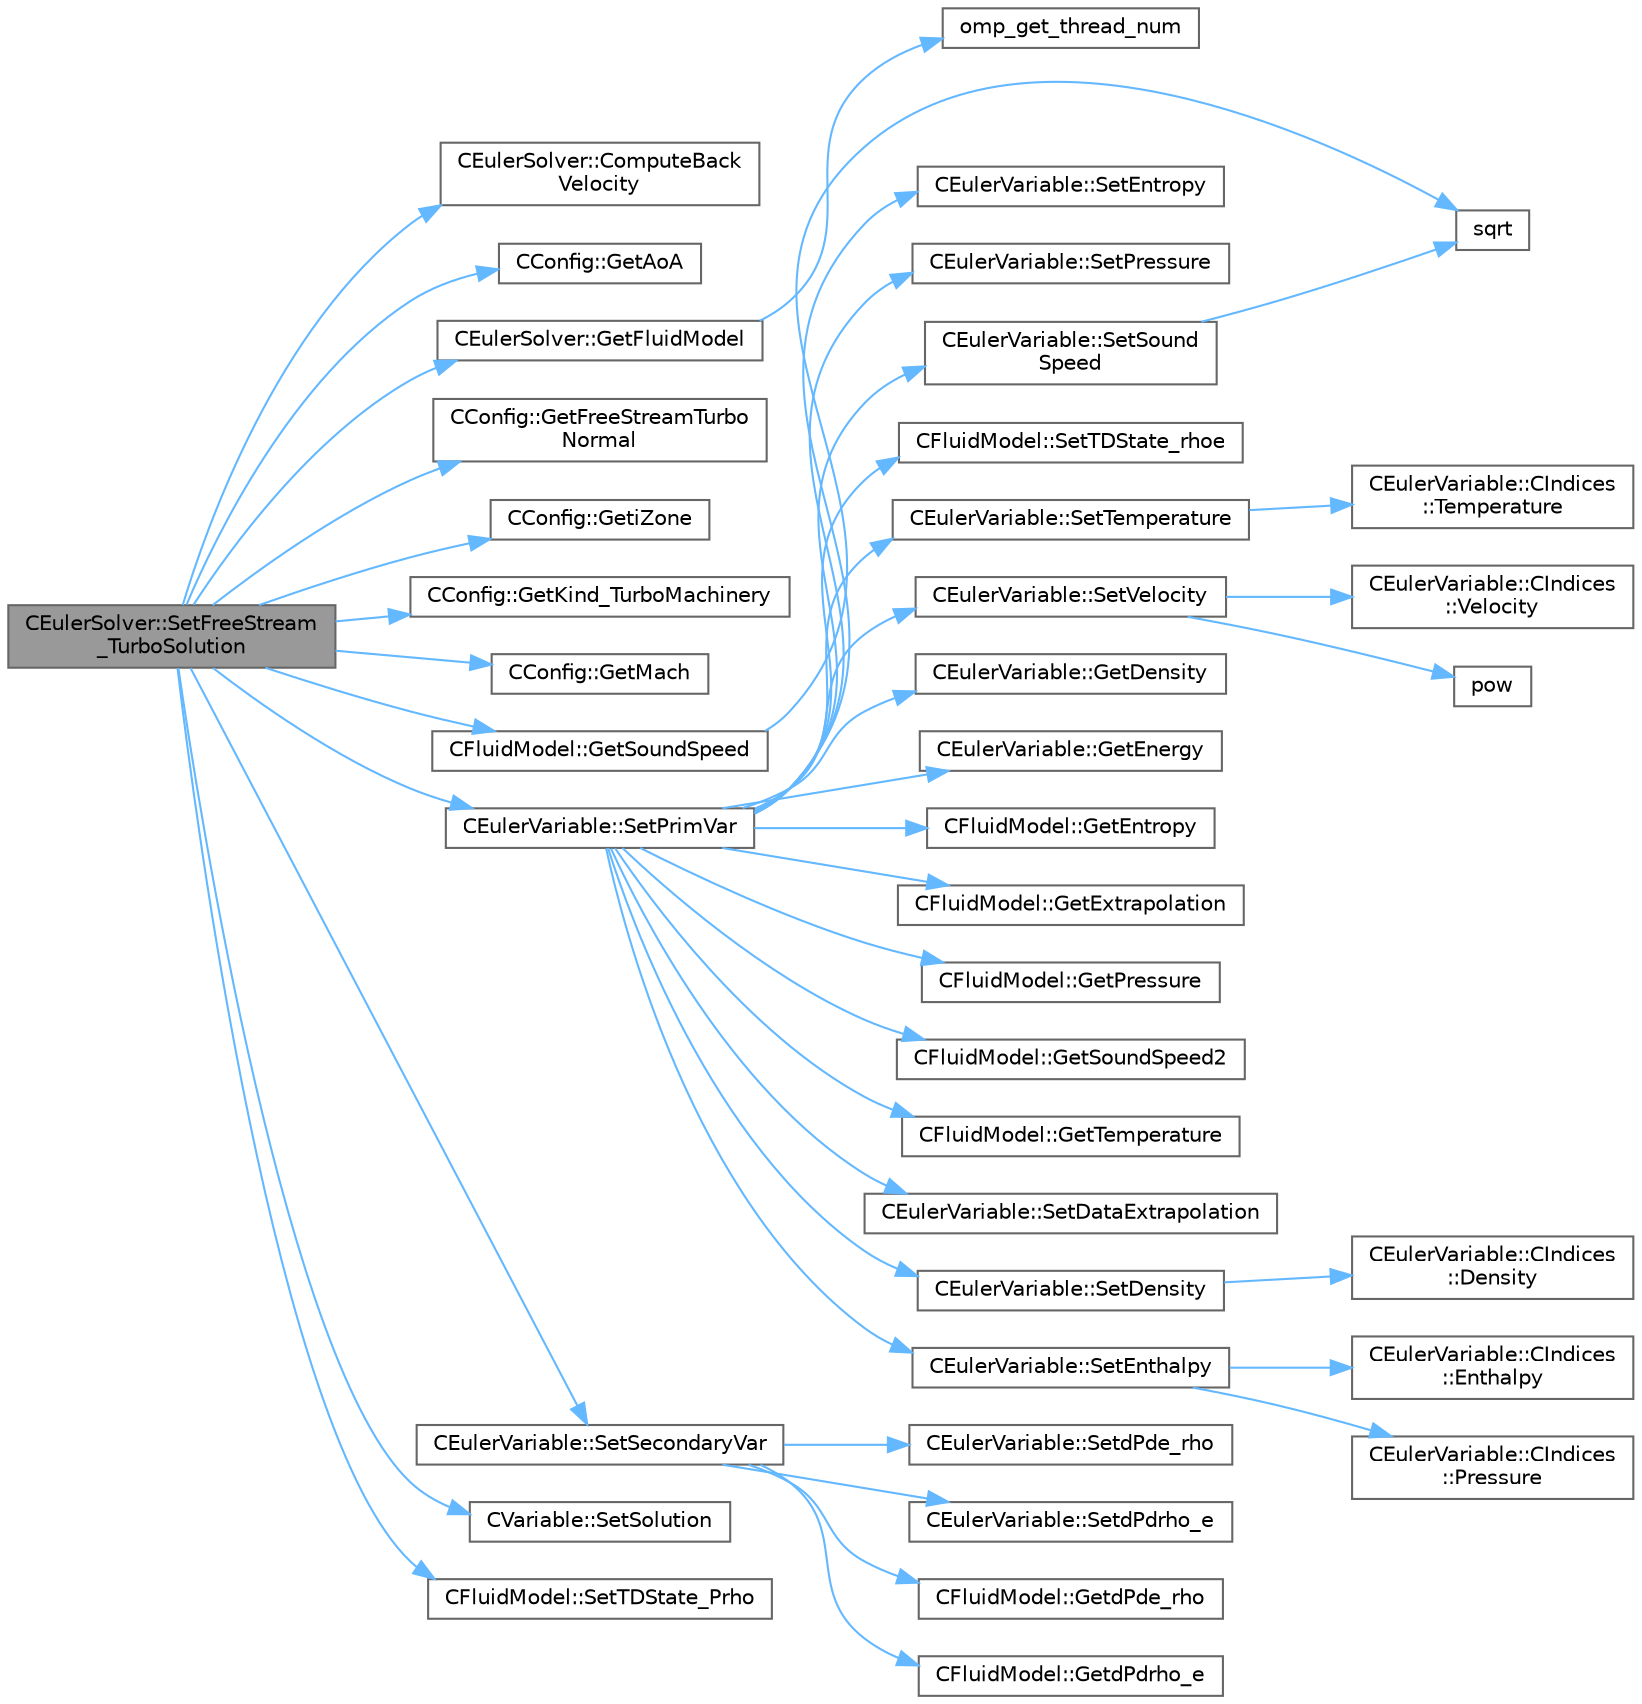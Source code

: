 digraph "CEulerSolver::SetFreeStream_TurboSolution"
{
 // LATEX_PDF_SIZE
  bgcolor="transparent";
  edge [fontname=Helvetica,fontsize=10,labelfontname=Helvetica,labelfontsize=10];
  node [fontname=Helvetica,fontsize=10,shape=box,height=0.2,width=0.4];
  rankdir="LR";
  Node1 [id="Node000001",label="CEulerSolver::SetFreeStream\l_TurboSolution",height=0.2,width=0.4,color="gray40", fillcolor="grey60", style="filled", fontcolor="black",tooltip="Set the solution using the Freestream values."];
  Node1 -> Node2 [id="edge1_Node000001_Node000002",color="steelblue1",style="solid",tooltip=" "];
  Node2 [id="Node000002",label="CEulerSolver::ComputeBack\lVelocity",height=0.2,width=0.4,color="grey40", fillcolor="white", style="filled",URL="$classCEulerSolver.html#a364acc3006e3dd89993bb06db62488fd",tooltip="it take a velocity in the cartesian reference of framework and transform into the turbomachinery fram..."];
  Node1 -> Node3 [id="edge2_Node000001_Node000003",color="steelblue1",style="solid",tooltip=" "];
  Node3 [id="Node000003",label="CConfig::GetAoA",height=0.2,width=0.4,color="grey40", fillcolor="white", style="filled",URL="$classCConfig.html#aa824c1a1b3c7cd05b7be414a76e0b250",tooltip="Get the angle of attack of the body. This is the angle between a reference line on a lifting body (of..."];
  Node1 -> Node4 [id="edge3_Node000001_Node000004",color="steelblue1",style="solid",tooltip=" "];
  Node4 [id="Node000004",label="CEulerSolver::GetFluidModel",height=0.2,width=0.4,color="grey40", fillcolor="white", style="filled",URL="$classCEulerSolver.html#a0e82e3a994e844f8dca1994446888a0c",tooltip="Compute the pressure at the infinity."];
  Node4 -> Node5 [id="edge4_Node000004_Node000005",color="steelblue1",style="solid",tooltip=" "];
  Node5 [id="Node000005",label="omp_get_thread_num",height=0.2,width=0.4,color="grey40", fillcolor="white", style="filled",URL="$omp__structure_8hpp.html#aad63dd7e34961dbbd2e8774e7f6bc2d0",tooltip="Index of current thread, akin to MPI rank."];
  Node1 -> Node6 [id="edge5_Node000001_Node000006",color="steelblue1",style="solid",tooltip=" "];
  Node6 [id="Node000006",label="CConfig::GetFreeStreamTurbo\lNormal",height=0.2,width=0.4,color="grey40", fillcolor="white", style="filled",URL="$classCConfig.html#a46321c1e2a928450aecd4cb2cf298432",tooltip="Set freestream turbonormal for initializing solution."];
  Node1 -> Node7 [id="edge6_Node000001_Node000007",color="steelblue1",style="solid",tooltip=" "];
  Node7 [id="Node000007",label="CConfig::GetiZone",height=0.2,width=0.4,color="grey40", fillcolor="white", style="filled",URL="$classCConfig.html#a1d6335b8fdef6fbcd9a08f7503d73ec1",tooltip="Provides the number of varaibles."];
  Node1 -> Node8 [id="edge7_Node000001_Node000008",color="steelblue1",style="solid",tooltip=" "];
  Node8 [id="Node000008",label="CConfig::GetKind_TurboMachinery",height=0.2,width=0.4,color="grey40", fillcolor="white", style="filled",URL="$classCConfig.html#af2e6f0468842a345575889120e849c4a",tooltip="Get the kind of turbomachinery architecture."];
  Node1 -> Node9 [id="edge8_Node000001_Node000009",color="steelblue1",style="solid",tooltip=" "];
  Node9 [id="Node000009",label="CConfig::GetMach",height=0.2,width=0.4,color="grey40", fillcolor="white", style="filled",URL="$classCConfig.html#a5a078901bb388e9caa9cb856e3348f0b",tooltip="Get the value of the Mach number (velocity divided by speed of sound)."];
  Node1 -> Node10 [id="edge9_Node000001_Node000010",color="steelblue1",style="solid",tooltip=" "];
  Node10 [id="Node000010",label="CFluidModel::GetSoundSpeed",height=0.2,width=0.4,color="grey40", fillcolor="white", style="filled",URL="$classCFluidModel.html#a114d121d918607fe923446ad733b2c62",tooltip="Get fluid speed of sound."];
  Node10 -> Node11 [id="edge10_Node000010_Node000011",color="steelblue1",style="solid",tooltip=" "];
  Node11 [id="Node000011",label="sqrt",height=0.2,width=0.4,color="grey40", fillcolor="white", style="filled",URL="$group__SIMD.html#ga54a1925ab40fb4249ea255072520de35",tooltip=" "];
  Node1 -> Node12 [id="edge11_Node000001_Node000012",color="steelblue1",style="solid",tooltip=" "];
  Node12 [id="Node000012",label="CEulerVariable::SetPrimVar",height=0.2,width=0.4,color="grey40", fillcolor="white", style="filled",URL="$classCEulerVariable.html#a674dd196e3eed72a762eedec72b534fc",tooltip="Set all the primitive variables for compressible flows."];
  Node12 -> Node13 [id="edge12_Node000012_Node000013",color="steelblue1",style="solid",tooltip=" "];
  Node13 [id="Node000013",label="CEulerVariable::GetDensity",height=0.2,width=0.4,color="grey40", fillcolor="white", style="filled",URL="$classCEulerVariable.html#ab8ef32400854040ecb883825f907bed3",tooltip="Get the density of the flow."];
  Node12 -> Node14 [id="edge13_Node000012_Node000014",color="steelblue1",style="solid",tooltip=" "];
  Node14 [id="Node000014",label="CEulerVariable::GetEnergy",height=0.2,width=0.4,color="grey40", fillcolor="white", style="filled",URL="$classCEulerVariable.html#afe285abdcb5077b50d80c03096566e2c",tooltip="Get the energy of the flow."];
  Node12 -> Node15 [id="edge14_Node000012_Node000015",color="steelblue1",style="solid",tooltip=" "];
  Node15 [id="Node000015",label="CFluidModel::GetEntropy",height=0.2,width=0.4,color="grey40", fillcolor="white", style="filled",URL="$classCFluidModel.html#a17bbe844c3f4f8cca37b42ac07f638e1",tooltip="Get fluid entropy."];
  Node12 -> Node16 [id="edge15_Node000012_Node000016",color="steelblue1",style="solid",tooltip=" "];
  Node16 [id="Node000016",label="CFluidModel::GetExtrapolation",height=0.2,width=0.4,color="grey40", fillcolor="white", style="filled",URL="$classCFluidModel.html#a9d44aa5ec6c79de579d0fc79c88e20f1",tooltip="Get fluid model extrapolation instance."];
  Node12 -> Node17 [id="edge16_Node000012_Node000017",color="steelblue1",style="solid",tooltip=" "];
  Node17 [id="Node000017",label="CFluidModel::GetPressure",height=0.2,width=0.4,color="grey40", fillcolor="white", style="filled",URL="$classCFluidModel.html#aee63b54308942e8b61b62a12a3278029",tooltip="Get fluid pressure."];
  Node12 -> Node18 [id="edge17_Node000012_Node000018",color="steelblue1",style="solid",tooltip=" "];
  Node18 [id="Node000018",label="CFluidModel::GetSoundSpeed2",height=0.2,width=0.4,color="grey40", fillcolor="white", style="filled",URL="$classCFluidModel.html#a654e55c4c6bb3914b40fbc27410876ba",tooltip="Get fluid speed of sound squared."];
  Node12 -> Node19 [id="edge18_Node000012_Node000019",color="steelblue1",style="solid",tooltip=" "];
  Node19 [id="Node000019",label="CFluidModel::GetTemperature",height=0.2,width=0.4,color="grey40", fillcolor="white", style="filled",URL="$classCFluidModel.html#ab7651562ac98477a1f3ae39832a4ffb1",tooltip="Get fluid temperature."];
  Node12 -> Node20 [id="edge19_Node000012_Node000020",color="steelblue1",style="solid",tooltip=" "];
  Node20 [id="Node000020",label="CEulerVariable::SetDataExtrapolation",height=0.2,width=0.4,color="grey40", fillcolor="white", style="filled",URL="$classCEulerVariable.html#a4a6f97de099f4307fa719ee641d4fc8a",tooltip="Set dataset extrapolation instance."];
  Node12 -> Node21 [id="edge20_Node000012_Node000021",color="steelblue1",style="solid",tooltip=" "];
  Node21 [id="Node000021",label="CEulerVariable::SetDensity",height=0.2,width=0.4,color="grey40", fillcolor="white", style="filled",URL="$classCEulerVariable.html#a21145ed1dfb7720dbc78937ca705db8e",tooltip="Set the value of the density for the incompressible flows."];
  Node21 -> Node22 [id="edge21_Node000021_Node000022",color="steelblue1",style="solid",tooltip=" "];
  Node22 [id="Node000022",label="CEulerVariable::CIndices\l::Density",height=0.2,width=0.4,color="grey40", fillcolor="white", style="filled",URL="$structCEulerVariable_1_1CIndices.html#a3e46a08b8835237b42a89ea488e2f2da",tooltip=" "];
  Node12 -> Node23 [id="edge22_Node000012_Node000023",color="steelblue1",style="solid",tooltip=" "];
  Node23 [id="Node000023",label="CEulerVariable::SetEnthalpy",height=0.2,width=0.4,color="grey40", fillcolor="white", style="filled",URL="$classCEulerVariable.html#ae090e3adc40d949b8dca77043daccddd",tooltip="Set the value of the enthalpy."];
  Node23 -> Node24 [id="edge23_Node000023_Node000024",color="steelblue1",style="solid",tooltip=" "];
  Node24 [id="Node000024",label="CEulerVariable::CIndices\l::Enthalpy",height=0.2,width=0.4,color="grey40", fillcolor="white", style="filled",URL="$structCEulerVariable_1_1CIndices.html#a51689ac54181da96fae9c8556f287796",tooltip=" "];
  Node23 -> Node25 [id="edge24_Node000023_Node000025",color="steelblue1",style="solid",tooltip=" "];
  Node25 [id="Node000025",label="CEulerVariable::CIndices\l::Pressure",height=0.2,width=0.4,color="grey40", fillcolor="white", style="filled",URL="$structCEulerVariable_1_1CIndices.html#a71ffbd849fd584ff3a787411497d3007",tooltip=" "];
  Node12 -> Node26 [id="edge25_Node000012_Node000026",color="steelblue1",style="solid",tooltip=" "];
  Node26 [id="Node000026",label="CEulerVariable::SetEntropy",height=0.2,width=0.4,color="grey40", fillcolor="white", style="filled",URL="$classCEulerVariable.html#a8f9e09524abb753b6f1696401698fda8",tooltip="Set fluid entropy."];
  Node12 -> Node27 [id="edge26_Node000012_Node000027",color="steelblue1",style="solid",tooltip=" "];
  Node27 [id="Node000027",label="CEulerVariable::SetPressure",height=0.2,width=0.4,color="grey40", fillcolor="white", style="filled",URL="$classCEulerVariable.html#a6f087f26ae7d37bbbfc29c975cdddf59",tooltip="Set the value of the pressure."];
  Node12 -> Node28 [id="edge27_Node000012_Node000028",color="steelblue1",style="solid",tooltip=" "];
  Node28 [id="Node000028",label="CEulerVariable::SetSound\lSpeed",height=0.2,width=0.4,color="grey40", fillcolor="white", style="filled",URL="$classCEulerVariable.html#ace248119508c708304bae6b3532172bf",tooltip="Set the value of the speed of the sound."];
  Node28 -> Node11 [id="edge28_Node000028_Node000011",color="steelblue1",style="solid",tooltip=" "];
  Node12 -> Node29 [id="edge29_Node000012_Node000029",color="steelblue1",style="solid",tooltip=" "];
  Node29 [id="Node000029",label="CFluidModel::SetTDState_rhoe",height=0.2,width=0.4,color="grey40", fillcolor="white", style="filled",URL="$classCFluidModel.html#a0c795f4190d7f03963bd4ba50f43c641",tooltip="virtual member that would be different for each gas model implemented"];
  Node12 -> Node30 [id="edge30_Node000012_Node000030",color="steelblue1",style="solid",tooltip=" "];
  Node30 [id="Node000030",label="CEulerVariable::SetTemperature",height=0.2,width=0.4,color="grey40", fillcolor="white", style="filled",URL="$classCEulerVariable.html#a2c4edfb4b571cdfbe7e3f815e217deef",tooltip="Set the value of the temperature."];
  Node30 -> Node31 [id="edge31_Node000030_Node000031",color="steelblue1",style="solid",tooltip=" "];
  Node31 [id="Node000031",label="CEulerVariable::CIndices\l::Temperature",height=0.2,width=0.4,color="grey40", fillcolor="white", style="filled",URL="$structCEulerVariable_1_1CIndices.html#a9f726f960cabadafb6de79c7f9326952",tooltip=" "];
  Node12 -> Node32 [id="edge32_Node000012_Node000032",color="steelblue1",style="solid",tooltip=" "];
  Node32 [id="Node000032",label="CEulerVariable::SetVelocity",height=0.2,width=0.4,color="grey40", fillcolor="white", style="filled",URL="$classCEulerVariable.html#a664c1a6685b067d3df3af00b88282d66",tooltip="Set the velocity vector from the solution."];
  Node32 -> Node33 [id="edge33_Node000032_Node000033",color="steelblue1",style="solid",tooltip=" "];
  Node33 [id="Node000033",label="pow",height=0.2,width=0.4,color="grey40", fillcolor="white", style="filled",URL="$group__SIMD.html#ga768cbdeba8e4567257959378fba27f17",tooltip=" "];
  Node32 -> Node34 [id="edge34_Node000032_Node000034",color="steelblue1",style="solid",tooltip=" "];
  Node34 [id="Node000034",label="CEulerVariable::CIndices\l::Velocity",height=0.2,width=0.4,color="grey40", fillcolor="white", style="filled",URL="$structCEulerVariable_1_1CIndices.html#a37140bae15b27e5d1c970468d80fb3ae",tooltip=" "];
  Node1 -> Node35 [id="edge35_Node000001_Node000035",color="steelblue1",style="solid",tooltip=" "];
  Node35 [id="Node000035",label="CEulerVariable::SetSecondaryVar",height=0.2,width=0.4,color="grey40", fillcolor="white", style="filled",URL="$classCEulerVariable.html#a5c78ee78b94b77700e47840353e3ae3f",tooltip="A virtual member."];
  Node35 -> Node36 [id="edge36_Node000035_Node000036",color="steelblue1",style="solid",tooltip=" "];
  Node36 [id="Node000036",label="CFluidModel::GetdPde_rho",height=0.2,width=0.4,color="grey40", fillcolor="white", style="filled",URL="$classCFluidModel.html#a966e042a109e7a370288e90bd5f6a753",tooltip="Get fluid pressure partial derivative."];
  Node35 -> Node37 [id="edge37_Node000035_Node000037",color="steelblue1",style="solid",tooltip=" "];
  Node37 [id="Node000037",label="CFluidModel::GetdPdrho_e",height=0.2,width=0.4,color="grey40", fillcolor="white", style="filled",URL="$classCFluidModel.html#a2863cabc6f166892d7cdfe3ff39cd485",tooltip="Get fluid pressure partial derivative."];
  Node35 -> Node38 [id="edge38_Node000035_Node000038",color="steelblue1",style="solid",tooltip=" "];
  Node38 [id="Node000038",label="CEulerVariable::SetdPde_rho",height=0.2,width=0.4,color="grey40", fillcolor="white", style="filled",URL="$classCEulerVariable.html#a8df6d00795913b8152ffe2c49f902456",tooltip="A virtual member."];
  Node35 -> Node39 [id="edge39_Node000035_Node000039",color="steelblue1",style="solid",tooltip=" "];
  Node39 [id="Node000039",label="CEulerVariable::SetdPdrho_e",height=0.2,width=0.4,color="grey40", fillcolor="white", style="filled",URL="$classCEulerVariable.html#adb61c56c7cad26a064966300021645d7",tooltip="A virtual member."];
  Node1 -> Node40 [id="edge40_Node000001_Node000040",color="steelblue1",style="solid",tooltip=" "];
  Node40 [id="Node000040",label="CVariable::SetSolution",height=0.2,width=0.4,color="grey40", fillcolor="white", style="filled",URL="$classCVariable.html#a22fbbd7bc6491672843000644a05c6a5",tooltip="Set the value of the solution, all variables."];
  Node1 -> Node41 [id="edge41_Node000001_Node000041",color="steelblue1",style="solid",tooltip=" "];
  Node41 [id="Node000041",label="CFluidModel::SetTDState_Prho",height=0.2,width=0.4,color="grey40", fillcolor="white", style="filled",URL="$classCFluidModel.html#a7748f80460e9a907b0d0002e98d4d281",tooltip="virtual member that would be different for each gas model implemented"];
}
